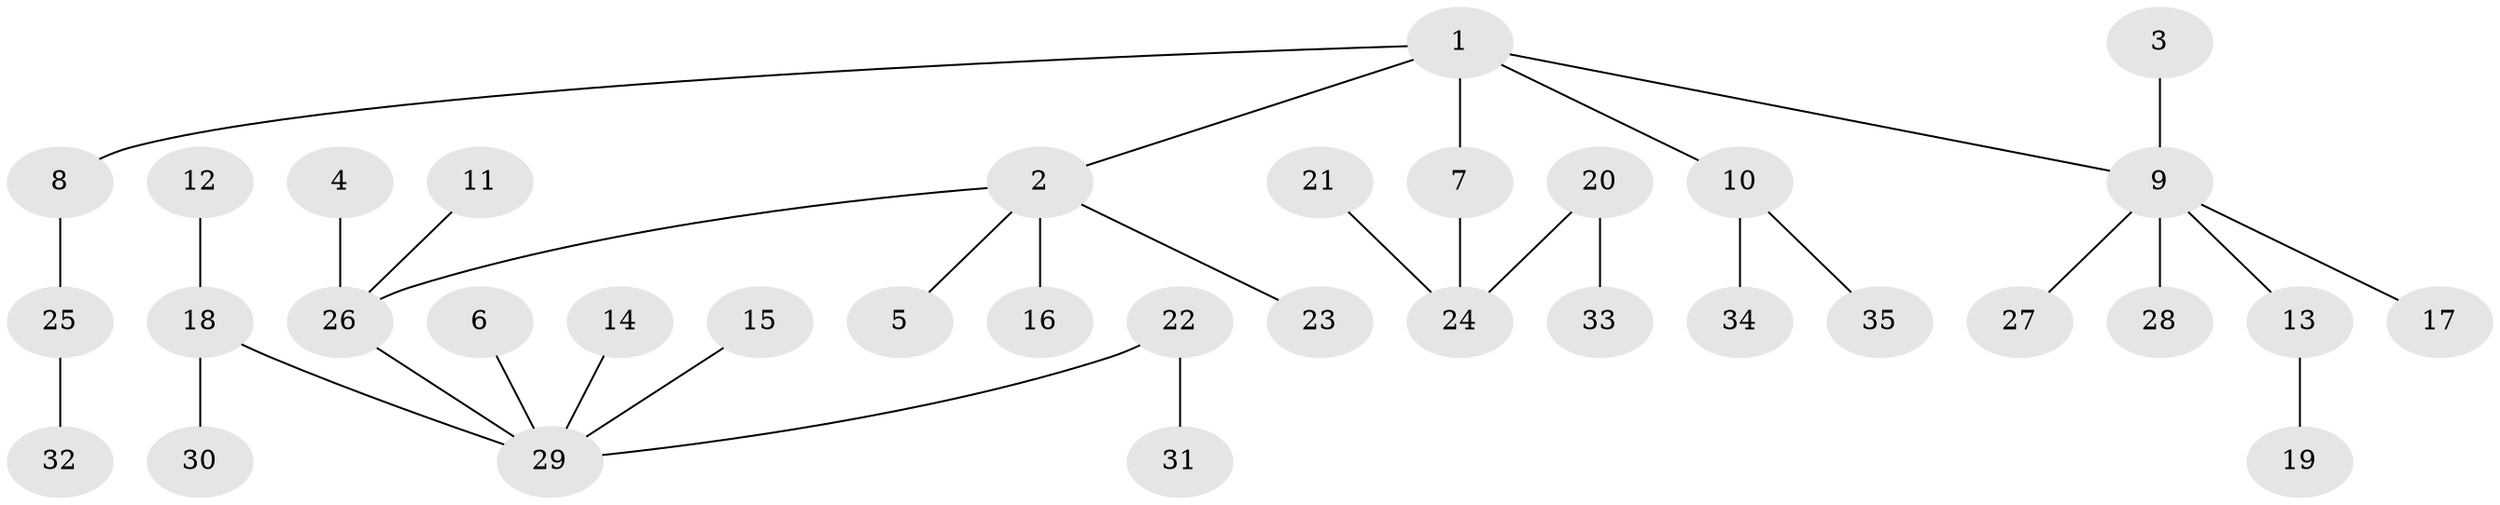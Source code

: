 // original degree distribution, {3: 0.17391304347826086, 5: 0.043478260869565216, 6: 0.014492753623188406, 2: 0.18840579710144928, 4: 0.028985507246376812, 8: 0.014492753623188406, 1: 0.5362318840579711}
// Generated by graph-tools (version 1.1) at 2025/50/03/09/25 03:50:19]
// undirected, 35 vertices, 34 edges
graph export_dot {
graph [start="1"]
  node [color=gray90,style=filled];
  1;
  2;
  3;
  4;
  5;
  6;
  7;
  8;
  9;
  10;
  11;
  12;
  13;
  14;
  15;
  16;
  17;
  18;
  19;
  20;
  21;
  22;
  23;
  24;
  25;
  26;
  27;
  28;
  29;
  30;
  31;
  32;
  33;
  34;
  35;
  1 -- 2 [weight=1.0];
  1 -- 7 [weight=1.0];
  1 -- 8 [weight=1.0];
  1 -- 9 [weight=1.0];
  1 -- 10 [weight=1.0];
  2 -- 5 [weight=1.0];
  2 -- 16 [weight=1.0];
  2 -- 23 [weight=1.0];
  2 -- 26 [weight=1.0];
  3 -- 9 [weight=1.0];
  4 -- 26 [weight=1.0];
  6 -- 29 [weight=1.0];
  7 -- 24 [weight=1.0];
  8 -- 25 [weight=1.0];
  9 -- 13 [weight=1.0];
  9 -- 17 [weight=1.0];
  9 -- 27 [weight=1.0];
  9 -- 28 [weight=1.0];
  10 -- 34 [weight=1.0];
  10 -- 35 [weight=1.0];
  11 -- 26 [weight=1.0];
  12 -- 18 [weight=1.0];
  13 -- 19 [weight=1.0];
  14 -- 29 [weight=1.0];
  15 -- 29 [weight=1.0];
  18 -- 29 [weight=1.0];
  18 -- 30 [weight=1.0];
  20 -- 24 [weight=1.0];
  20 -- 33 [weight=1.0];
  21 -- 24 [weight=1.0];
  22 -- 29 [weight=1.0];
  22 -- 31 [weight=1.0];
  25 -- 32 [weight=1.0];
  26 -- 29 [weight=1.0];
}
